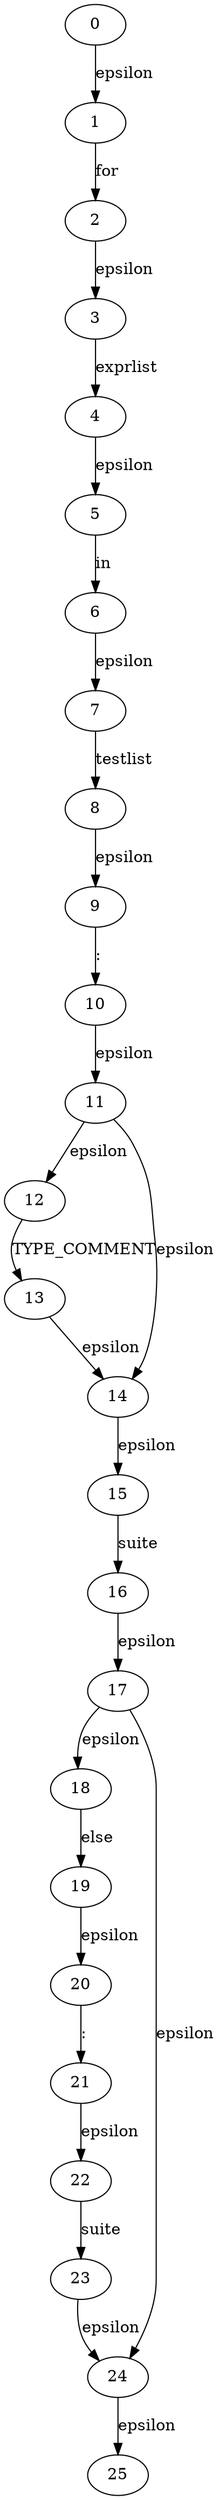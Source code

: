
digraph for_stmt {
  0->1[label=epsilon]
  1->2[label="for"]
  2->3[label=epsilon]
  3->4[label=exprlist]
  4->5[label=epsilon]
  5->6[label="in"]
  6->7[label=epsilon]
  7->8[label=testlist]
  8->9[label=epsilon]
  9->10[label=":"]
  10->11[label=epsilon]
  11->12[label=epsilon]
  12->13[label=TYPE_COMMENT]
  13->14[label=epsilon]
  14->15[label=epsilon]
  15->16[label=suite]
  16->17[label=epsilon]
  17->18[label=epsilon]
  18->19[label="else"]
  19->20[label=epsilon]
  20->21[label=":"]
  21->22[label=epsilon]
  22->23[label=suite]
  23->24[label=epsilon]
  24->25[label=epsilon]
  17->24[label=epsilon]
  11->14[label=epsilon]
}
